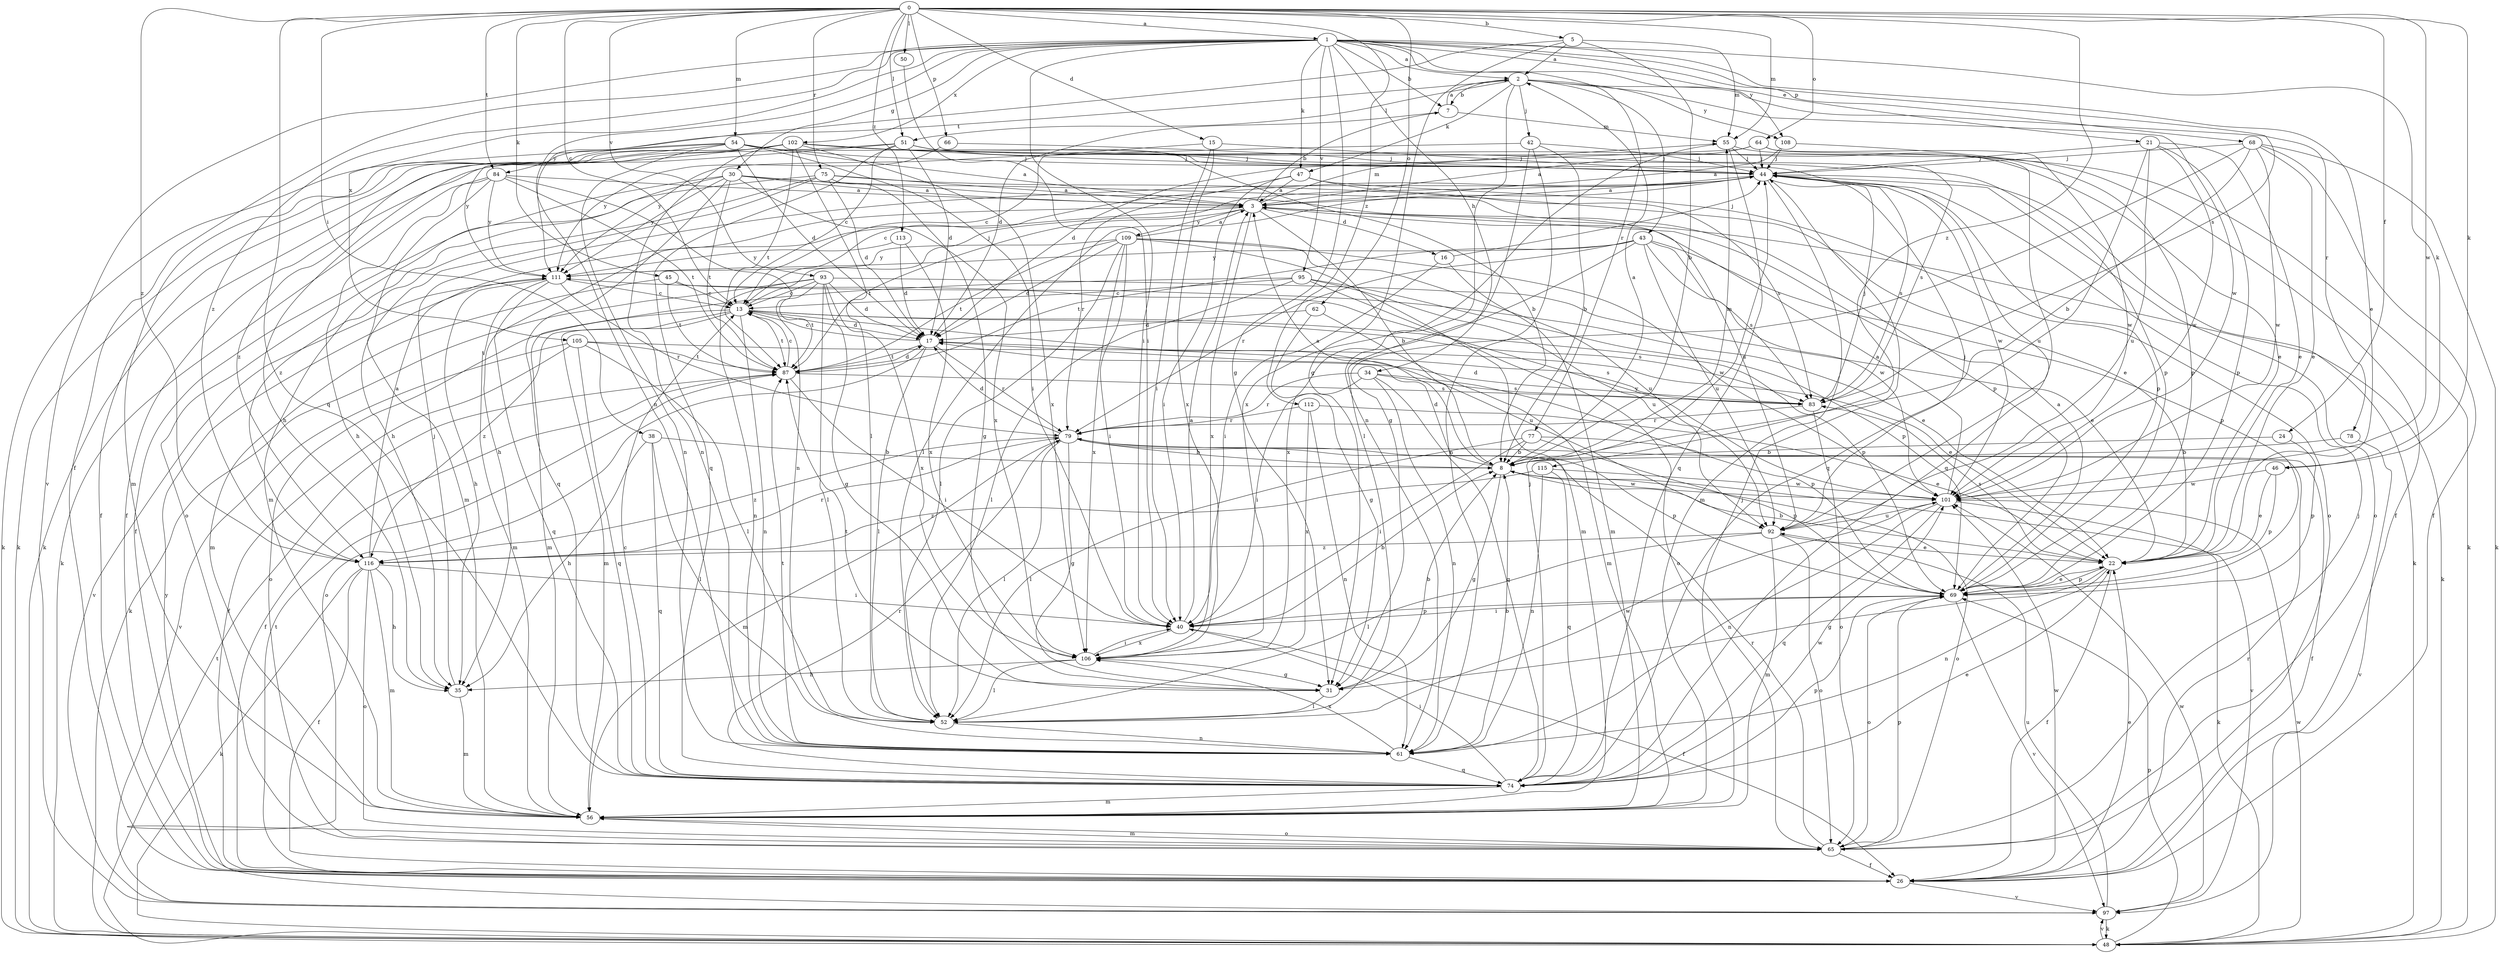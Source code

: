 strict digraph  {
0;
1;
2;
3;
5;
7;
8;
13;
15;
16;
17;
21;
22;
24;
26;
30;
31;
34;
35;
38;
40;
42;
43;
44;
45;
46;
47;
48;
50;
51;
52;
54;
55;
56;
61;
62;
64;
65;
66;
68;
69;
74;
75;
77;
78;
79;
83;
84;
87;
92;
93;
95;
97;
101;
102;
105;
106;
108;
109;
111;
112;
113;
115;
116;
0 -> 1  [label=a];
0 -> 5  [label=b];
0 -> 13  [label=c];
0 -> 15  [label=d];
0 -> 24  [label=f];
0 -> 38  [label=i];
0 -> 45  [label=k];
0 -> 46  [label=k];
0 -> 50  [label=l];
0 -> 51  [label=l];
0 -> 54  [label=m];
0 -> 55  [label=m];
0 -> 62  [label=o];
0 -> 64  [label=o];
0 -> 66  [label=p];
0 -> 74  [label=q];
0 -> 75  [label=r];
0 -> 84  [label=t];
0 -> 93  [label=v];
0 -> 101  [label=w];
0 -> 112  [label=z];
0 -> 113  [label=z];
0 -> 115  [label=z];
0 -> 116  [label=z];
1 -> 2  [label=a];
1 -> 7  [label=b];
1 -> 21  [label=e];
1 -> 22  [label=e];
1 -> 26  [label=f];
1 -> 30  [label=g];
1 -> 31  [label=g];
1 -> 34  [label=h];
1 -> 40  [label=i];
1 -> 46  [label=k];
1 -> 47  [label=k];
1 -> 61  [label=n];
1 -> 68  [label=p];
1 -> 77  [label=r];
1 -> 83  [label=s];
1 -> 95  [label=v];
1 -> 97  [label=v];
1 -> 102  [label=x];
1 -> 105  [label=x];
1 -> 108  [label=y];
1 -> 116  [label=z];
2 -> 7  [label=b];
2 -> 42  [label=j];
2 -> 43  [label=j];
2 -> 47  [label=k];
2 -> 51  [label=l];
2 -> 61  [label=n];
2 -> 78  [label=r];
2 -> 84  [label=t];
2 -> 101  [label=w];
2 -> 108  [label=y];
3 -> 7  [label=b];
3 -> 8  [label=b];
3 -> 16  [label=d];
3 -> 35  [label=h];
3 -> 48  [label=k];
3 -> 55  [label=m];
3 -> 87  [label=t];
3 -> 106  [label=x];
3 -> 109  [label=y];
5 -> 2  [label=a];
5 -> 8  [label=b];
5 -> 31  [label=g];
5 -> 55  [label=m];
5 -> 111  [label=y];
7 -> 2  [label=a];
7 -> 17  [label=d];
7 -> 55  [label=m];
8 -> 2  [label=a];
8 -> 3  [label=a];
8 -> 17  [label=d];
8 -> 31  [label=g];
8 -> 55  [label=m];
8 -> 65  [label=o];
8 -> 97  [label=v];
8 -> 101  [label=w];
13 -> 17  [label=d];
13 -> 44  [label=j];
13 -> 56  [label=m];
13 -> 61  [label=n];
13 -> 65  [label=o];
13 -> 69  [label=p];
13 -> 83  [label=s];
13 -> 87  [label=t];
13 -> 92  [label=u];
13 -> 116  [label=z];
15 -> 13  [label=c];
15 -> 40  [label=i];
15 -> 44  [label=j];
15 -> 106  [label=x];
16 -> 40  [label=i];
16 -> 44  [label=j];
16 -> 56  [label=m];
17 -> 13  [label=c];
17 -> 52  [label=l];
17 -> 65  [label=o];
17 -> 79  [label=r];
17 -> 83  [label=s];
17 -> 87  [label=t];
21 -> 22  [label=e];
21 -> 44  [label=j];
21 -> 69  [label=p];
21 -> 74  [label=q];
21 -> 92  [label=u];
21 -> 101  [label=w];
22 -> 8  [label=b];
22 -> 26  [label=f];
22 -> 31  [label=g];
22 -> 61  [label=n];
22 -> 69  [label=p];
22 -> 83  [label=s];
24 -> 8  [label=b];
24 -> 69  [label=p];
26 -> 22  [label=e];
26 -> 79  [label=r];
26 -> 87  [label=t];
26 -> 97  [label=v];
26 -> 101  [label=w];
30 -> 3  [label=a];
30 -> 56  [label=m];
30 -> 65  [label=o];
30 -> 69  [label=p];
30 -> 74  [label=q];
30 -> 87  [label=t];
30 -> 92  [label=u];
30 -> 106  [label=x];
30 -> 111  [label=y];
31 -> 8  [label=b];
31 -> 52  [label=l];
31 -> 87  [label=t];
34 -> 40  [label=i];
34 -> 61  [label=n];
34 -> 69  [label=p];
34 -> 74  [label=q];
34 -> 79  [label=r];
34 -> 83  [label=s];
35 -> 44  [label=j];
35 -> 56  [label=m];
38 -> 8  [label=b];
38 -> 35  [label=h];
38 -> 52  [label=l];
38 -> 74  [label=q];
40 -> 3  [label=a];
40 -> 8  [label=b];
40 -> 26  [label=f];
40 -> 69  [label=p];
40 -> 106  [label=x];
42 -> 8  [label=b];
42 -> 44  [label=j];
42 -> 52  [label=l];
42 -> 61  [label=n];
42 -> 111  [label=y];
43 -> 69  [label=p];
43 -> 79  [label=r];
43 -> 83  [label=s];
43 -> 87  [label=t];
43 -> 92  [label=u];
43 -> 101  [label=w];
43 -> 106  [label=x];
43 -> 111  [label=y];
44 -> 3  [label=a];
44 -> 13  [label=c];
44 -> 48  [label=k];
44 -> 52  [label=l];
44 -> 56  [label=m];
44 -> 65  [label=o];
44 -> 69  [label=p];
44 -> 83  [label=s];
44 -> 101  [label=w];
45 -> 13  [label=c];
45 -> 22  [label=e];
45 -> 56  [label=m];
45 -> 87  [label=t];
46 -> 22  [label=e];
46 -> 69  [label=p];
46 -> 101  [label=w];
47 -> 3  [label=a];
47 -> 40  [label=i];
47 -> 65  [label=o];
47 -> 79  [label=r];
47 -> 83  [label=s];
48 -> 69  [label=p];
48 -> 87  [label=t];
48 -> 97  [label=v];
48 -> 101  [label=w];
50 -> 40  [label=i];
51 -> 8  [label=b];
51 -> 13  [label=c];
51 -> 17  [label=d];
51 -> 26  [label=f];
51 -> 44  [label=j];
51 -> 48  [label=k];
51 -> 69  [label=p];
51 -> 74  [label=q];
52 -> 61  [label=n];
52 -> 101  [label=w];
54 -> 3  [label=a];
54 -> 17  [label=d];
54 -> 40  [label=i];
54 -> 44  [label=j];
54 -> 48  [label=k];
54 -> 56  [label=m];
54 -> 61  [label=n];
54 -> 92  [label=u];
54 -> 111  [label=y];
55 -> 44  [label=j];
55 -> 48  [label=k];
55 -> 74  [label=q];
55 -> 106  [label=x];
56 -> 44  [label=j];
56 -> 65  [label=o];
61 -> 8  [label=b];
61 -> 74  [label=q];
61 -> 87  [label=t];
61 -> 106  [label=x];
62 -> 17  [label=d];
62 -> 31  [label=g];
62 -> 56  [label=m];
64 -> 3  [label=a];
64 -> 17  [label=d];
64 -> 44  [label=j];
64 -> 74  [label=q];
64 -> 101  [label=w];
65 -> 26  [label=f];
65 -> 44  [label=j];
65 -> 56  [label=m];
65 -> 69  [label=p];
65 -> 79  [label=r];
66 -> 44  [label=j];
66 -> 111  [label=y];
68 -> 8  [label=b];
68 -> 22  [label=e];
68 -> 26  [label=f];
68 -> 31  [label=g];
68 -> 44  [label=j];
68 -> 48  [label=k];
68 -> 101  [label=w];
69 -> 3  [label=a];
69 -> 22  [label=e];
69 -> 40  [label=i];
69 -> 65  [label=o];
69 -> 97  [label=v];
74 -> 13  [label=c];
74 -> 22  [label=e];
74 -> 40  [label=i];
74 -> 44  [label=j];
74 -> 56  [label=m];
74 -> 69  [label=p];
74 -> 79  [label=r];
74 -> 101  [label=w];
75 -> 3  [label=a];
75 -> 17  [label=d];
75 -> 22  [label=e];
75 -> 26  [label=f];
75 -> 31  [label=g];
75 -> 35  [label=h];
75 -> 116  [label=z];
77 -> 8  [label=b];
77 -> 26  [label=f];
77 -> 40  [label=i];
77 -> 52  [label=l];
77 -> 69  [label=p];
78 -> 8  [label=b];
78 -> 97  [label=v];
79 -> 8  [label=b];
79 -> 17  [label=d];
79 -> 31  [label=g];
79 -> 52  [label=l];
79 -> 56  [label=m];
79 -> 69  [label=p];
79 -> 116  [label=z];
83 -> 17  [label=d];
83 -> 44  [label=j];
83 -> 65  [label=o];
83 -> 79  [label=r];
84 -> 3  [label=a];
84 -> 35  [label=h];
84 -> 48  [label=k];
84 -> 56  [label=m];
84 -> 61  [label=n];
84 -> 87  [label=t];
84 -> 111  [label=y];
87 -> 13  [label=c];
87 -> 17  [label=d];
87 -> 26  [label=f];
87 -> 40  [label=i];
87 -> 83  [label=s];
92 -> 22  [label=e];
92 -> 44  [label=j];
92 -> 52  [label=l];
92 -> 56  [label=m];
92 -> 65  [label=o];
92 -> 116  [label=z];
93 -> 13  [label=c];
93 -> 17  [label=d];
93 -> 22  [label=e];
93 -> 31  [label=g];
93 -> 48  [label=k];
93 -> 52  [label=l];
93 -> 61  [label=n];
93 -> 87  [label=t];
93 -> 106  [label=x];
95 -> 13  [label=c];
95 -> 52  [label=l];
95 -> 56  [label=m];
95 -> 65  [label=o];
95 -> 69  [label=p];
95 -> 92  [label=u];
97 -> 48  [label=k];
97 -> 92  [label=u];
97 -> 101  [label=w];
97 -> 111  [label=y];
101 -> 3  [label=a];
101 -> 48  [label=k];
101 -> 61  [label=n];
101 -> 74  [label=q];
101 -> 92  [label=u];
101 -> 111  [label=y];
102 -> 22  [label=e];
102 -> 26  [label=f];
102 -> 35  [label=h];
102 -> 44  [label=j];
102 -> 48  [label=k];
102 -> 52  [label=l];
102 -> 61  [label=n];
102 -> 69  [label=p];
102 -> 83  [label=s];
102 -> 87  [label=t];
102 -> 106  [label=x];
102 -> 116  [label=z];
105 -> 22  [label=e];
105 -> 26  [label=f];
105 -> 52  [label=l];
105 -> 74  [label=q];
105 -> 87  [label=t];
105 -> 97  [label=v];
106 -> 31  [label=g];
106 -> 35  [label=h];
106 -> 40  [label=i];
106 -> 52  [label=l];
108 -> 3  [label=a];
108 -> 26  [label=f];
108 -> 44  [label=j];
109 -> 3  [label=a];
109 -> 17  [label=d];
109 -> 40  [label=i];
109 -> 52  [label=l];
109 -> 56  [label=m];
109 -> 87  [label=t];
109 -> 92  [label=u];
109 -> 101  [label=w];
109 -> 106  [label=x];
109 -> 111  [label=y];
111 -> 13  [label=c];
111 -> 35  [label=h];
111 -> 56  [label=m];
111 -> 74  [label=q];
111 -> 79  [label=r];
111 -> 97  [label=v];
112 -> 22  [label=e];
112 -> 61  [label=n];
112 -> 79  [label=r];
112 -> 106  [label=x];
113 -> 17  [label=d];
113 -> 106  [label=x];
113 -> 111  [label=y];
115 -> 61  [label=n];
115 -> 74  [label=q];
115 -> 101  [label=w];
115 -> 116  [label=z];
116 -> 3  [label=a];
116 -> 26  [label=f];
116 -> 35  [label=h];
116 -> 40  [label=i];
116 -> 48  [label=k];
116 -> 56  [label=m];
116 -> 65  [label=o];
116 -> 79  [label=r];
}
